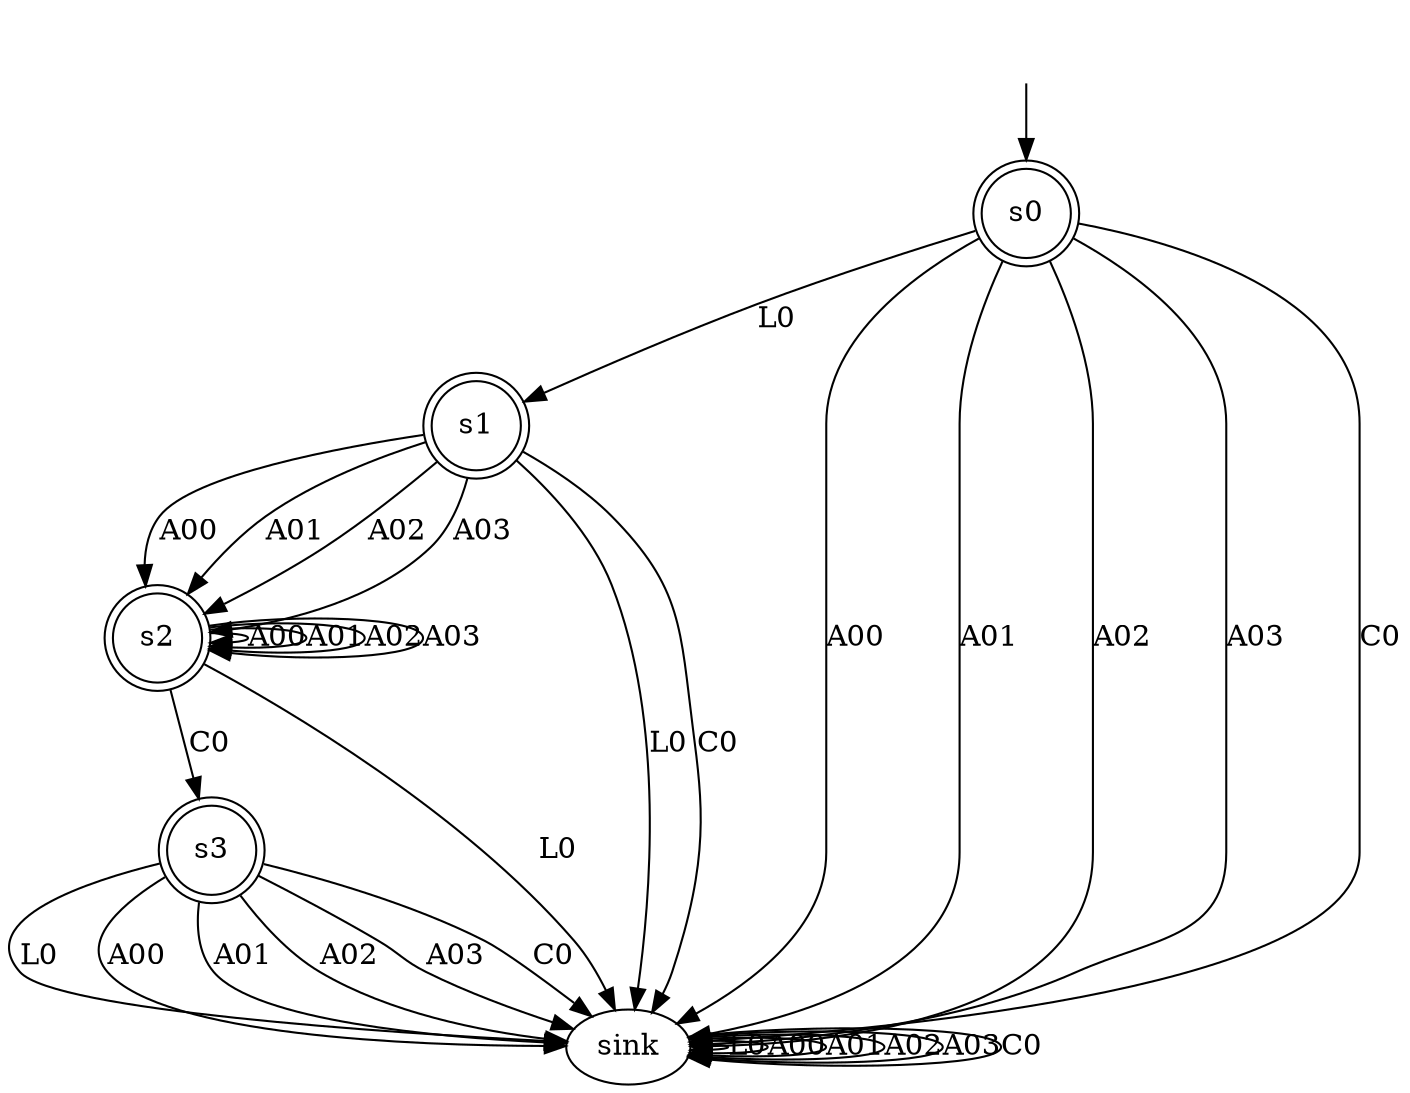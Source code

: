 digraph "data/our_models/magento_1_4_m" {
s0 [label=s0, shape=doublecircle];
s1 [label=s1, shape=doublecircle];
s2 [label=s2, shape=doublecircle];
s3 [label=s3, shape=doublecircle];
sink [label=sink];
s0 -> s1  [label=L0];
s0 -> sink  [label=A00];
s0 -> sink  [label=A01];
s0 -> sink  [label=A02];
s0 -> sink  [label=A03];
s0 -> sink  [label=C0];
s1 -> s2  [label=A00];
s1 -> s2  [label=A01];
s1 -> s2  [label=A02];
s1 -> s2  [label=A03];
s1 -> sink  [label=L0];
s1 -> sink  [label=C0];
s2 -> s3  [label=C0];
s2 -> s2  [label=A00];
s2 -> s2  [label=A01];
s2 -> s2  [label=A02];
s2 -> s2  [label=A03];
s2 -> sink  [label=L0];
s3 -> sink  [label=L0];
s3 -> sink  [label=A00];
s3 -> sink  [label=A01];
s3 -> sink  [label=A02];
s3 -> sink  [label=A03];
s3 -> sink  [label=C0];
sink -> sink  [label=L0];
sink -> sink  [label=A00];
sink -> sink  [label=A01];
sink -> sink  [label=A02];
sink -> sink  [label=A03];
sink -> sink  [label=C0];
__start0 [label="", shape=none];
__start0 -> s0  [label=""];
}
